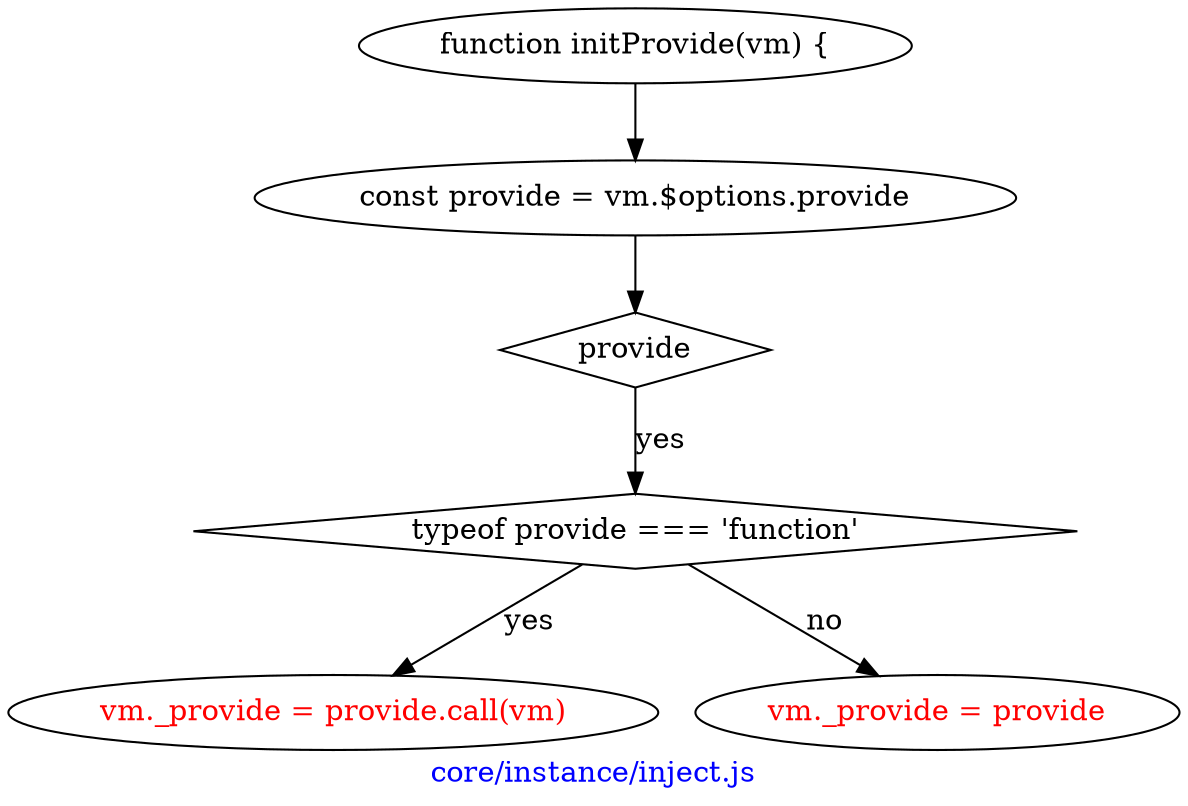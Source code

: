 digraph G {
    graph [
        label="core/instance/inject.js"
        fontcolor=blue
    ]
    start [
        label="function initProvide(vm) {"
    ]

    varProvide [
        label="const provide = vm.$options.provide"
    ]
    start -> varProvide
    provideExist [
        label="provide"
        shape=diamond
    ]
    varProvide -> provideExist
    provideIsFn [
        label="typeof provide === 'function'"
        shape=diamond
    ]
    provideExist -> provideIsFn [label="yes"]

    setProvide0 [
        label="vm._provide = provide.call(vm)"
        fontcolor=red
    ]
    setProvide1 [
        label="vm._provide = provide"
        fontcolor=red
    ]

    provideIsFn -> setProvide0 [label="yes"]
    provideIsFn -> setProvide1 [label="no"]
}